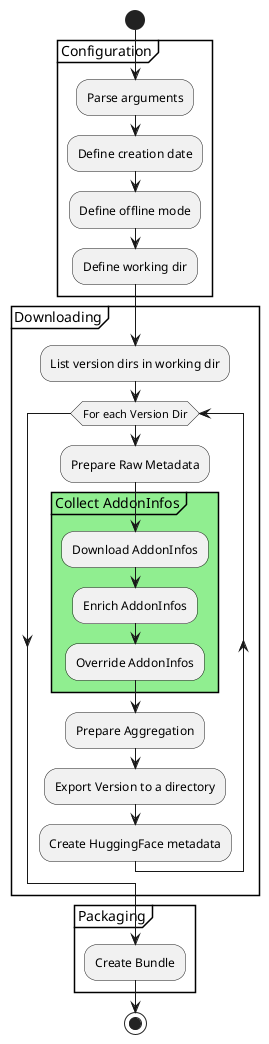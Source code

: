 @startuml
'https://plantuml.com/activity-diagram-beta

start

group Configuration
    :Parse arguments;
    :Define creation date;
    :Define offline mode;
    :Define working dir;
end group

group Downloading
    :List version dirs in working dir;
    while (For each Version Dir)
        :Prepare Raw Metadata;
        group Collect AddonInfos #lightgreen
            :Download AddonInfos;
            :Enrich AddonInfos;
            :Override AddonInfos;
        end group
        :Prepare Aggregation;
        :Export Version to a directory;
        :Create HuggingFace metadata;
    endwhile
end group

group Packaging
    :Create Bundle;
end group

stop

@enduml

